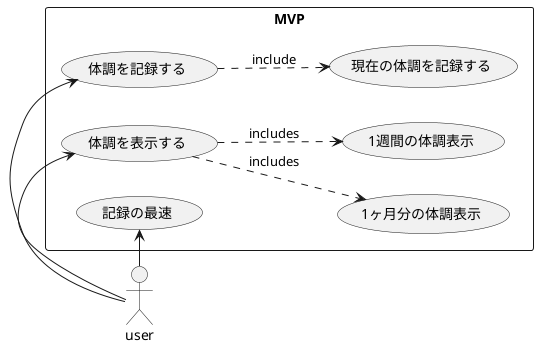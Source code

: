 @startuml
left to right direction

actor user 

rectangle MVP {
  :user:->(体調を記録する)
  (体調を記録する)-down.>(現在の体調を記録する):include
   :user:-> (体調を表示する)
  (体調を表示する) -down.> (1ヶ月分の体調表示) :includes
  (体調を表示する)-down.> (1週間の体調表示) :includes
  :user:->(記録の最速)
}

@enduml
